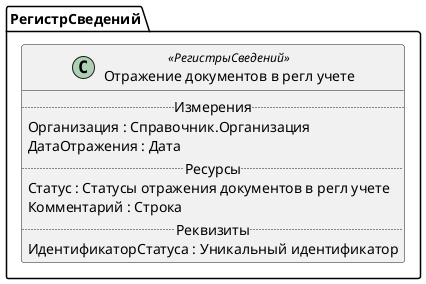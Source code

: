 ﻿@startuml ОтражениеДокументовВРеглУчете
'!include templates.wsd
'..\include templates.wsd
class РегистрСведений.ОтражениеДокументовВРеглУчете as "Отражение документов в регл учете" <<РегистрыСведений>>
{
..Измерения..
Организация : Справочник.Организация
ДатаОтражения : Дата
..Ресурсы..
Статус : Статусы отражения документов в регл учете
Комментарий : Строка
..Реквизиты..
ИдентификаторСтатуса : Уникальный идентификатор
}
@enduml
